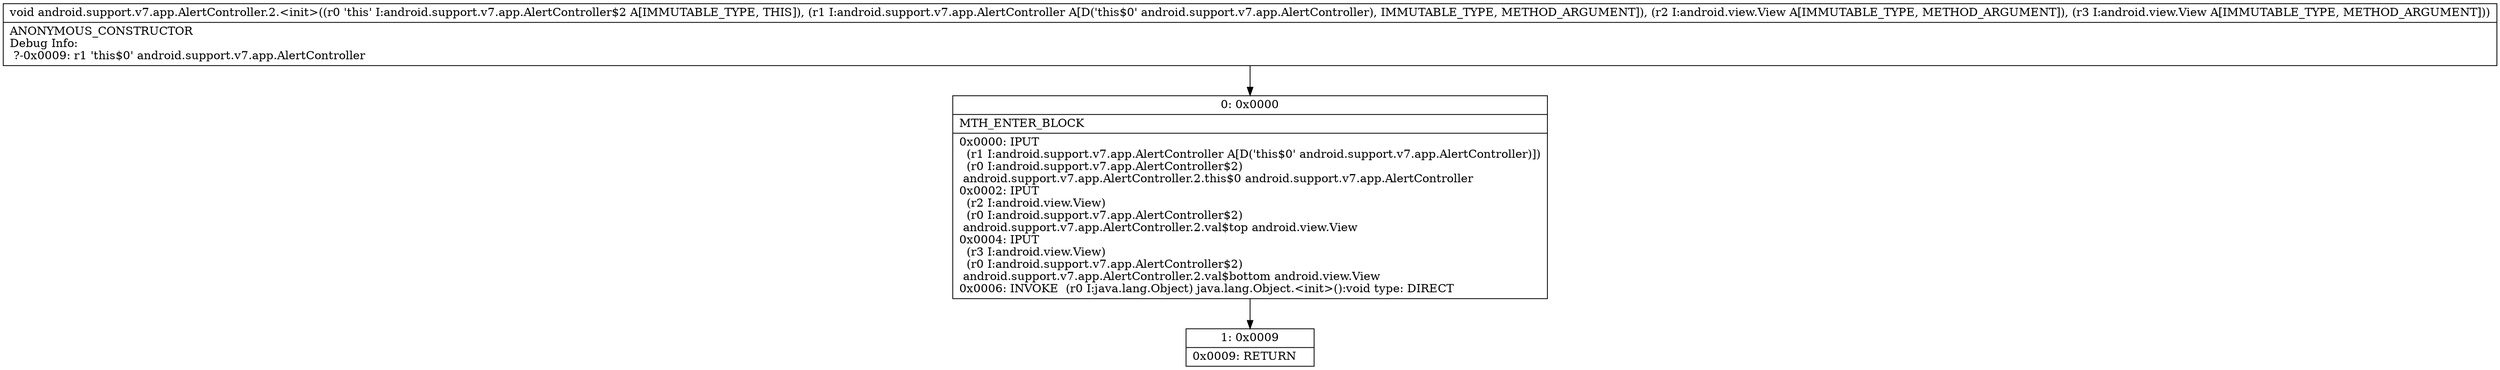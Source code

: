 digraph "CFG forandroid.support.v7.app.AlertController.2.\<init\>(Landroid\/support\/v7\/app\/AlertController;Landroid\/view\/View;Landroid\/view\/View;)V" {
Node_0 [shape=record,label="{0\:\ 0x0000|MTH_ENTER_BLOCK\l|0x0000: IPUT  \l  (r1 I:android.support.v7.app.AlertController A[D('this$0' android.support.v7.app.AlertController)])\l  (r0 I:android.support.v7.app.AlertController$2)\l android.support.v7.app.AlertController.2.this$0 android.support.v7.app.AlertController \l0x0002: IPUT  \l  (r2 I:android.view.View)\l  (r0 I:android.support.v7.app.AlertController$2)\l android.support.v7.app.AlertController.2.val$top android.view.View \l0x0004: IPUT  \l  (r3 I:android.view.View)\l  (r0 I:android.support.v7.app.AlertController$2)\l android.support.v7.app.AlertController.2.val$bottom android.view.View \l0x0006: INVOKE  (r0 I:java.lang.Object) java.lang.Object.\<init\>():void type: DIRECT \l}"];
Node_1 [shape=record,label="{1\:\ 0x0009|0x0009: RETURN   \l}"];
MethodNode[shape=record,label="{void android.support.v7.app.AlertController.2.\<init\>((r0 'this' I:android.support.v7.app.AlertController$2 A[IMMUTABLE_TYPE, THIS]), (r1 I:android.support.v7.app.AlertController A[D('this$0' android.support.v7.app.AlertController), IMMUTABLE_TYPE, METHOD_ARGUMENT]), (r2 I:android.view.View A[IMMUTABLE_TYPE, METHOD_ARGUMENT]), (r3 I:android.view.View A[IMMUTABLE_TYPE, METHOD_ARGUMENT]))  | ANONYMOUS_CONSTRUCTOR\lDebug Info:\l  ?\-0x0009: r1 'this$0' android.support.v7.app.AlertController\l}"];
MethodNode -> Node_0;
Node_0 -> Node_1;
}

